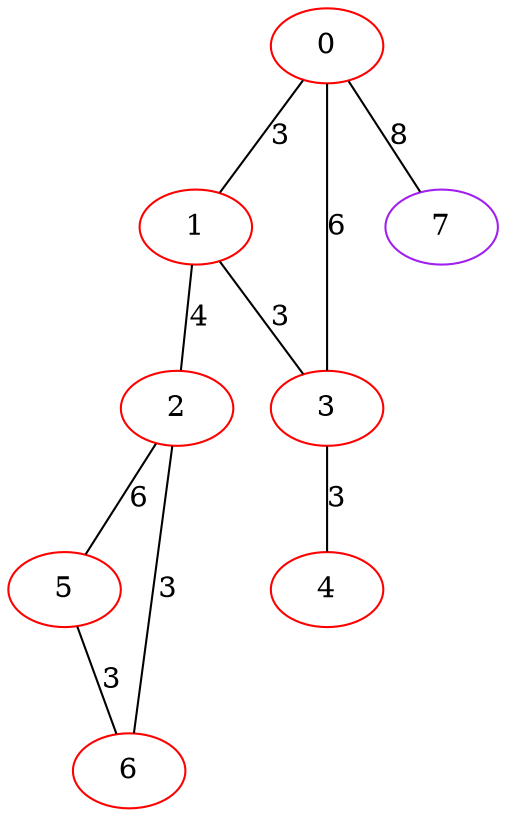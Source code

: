 graph "" {
0 [color=red, weight=1];
1 [color=red, weight=1];
2 [color=red, weight=1];
3 [color=red, weight=1];
4 [color=red, weight=1];
5 [color=red, weight=1];
6 [color=red, weight=1];
7 [color=purple, weight=4];
0 -- 1  [key=0, label=3];
0 -- 3  [key=0, label=6];
0 -- 7  [key=0, label=8];
1 -- 2  [key=0, label=4];
1 -- 3  [key=0, label=3];
2 -- 5  [key=0, label=6];
2 -- 6  [key=0, label=3];
3 -- 4  [key=0, label=3];
5 -- 6  [key=0, label=3];
}
